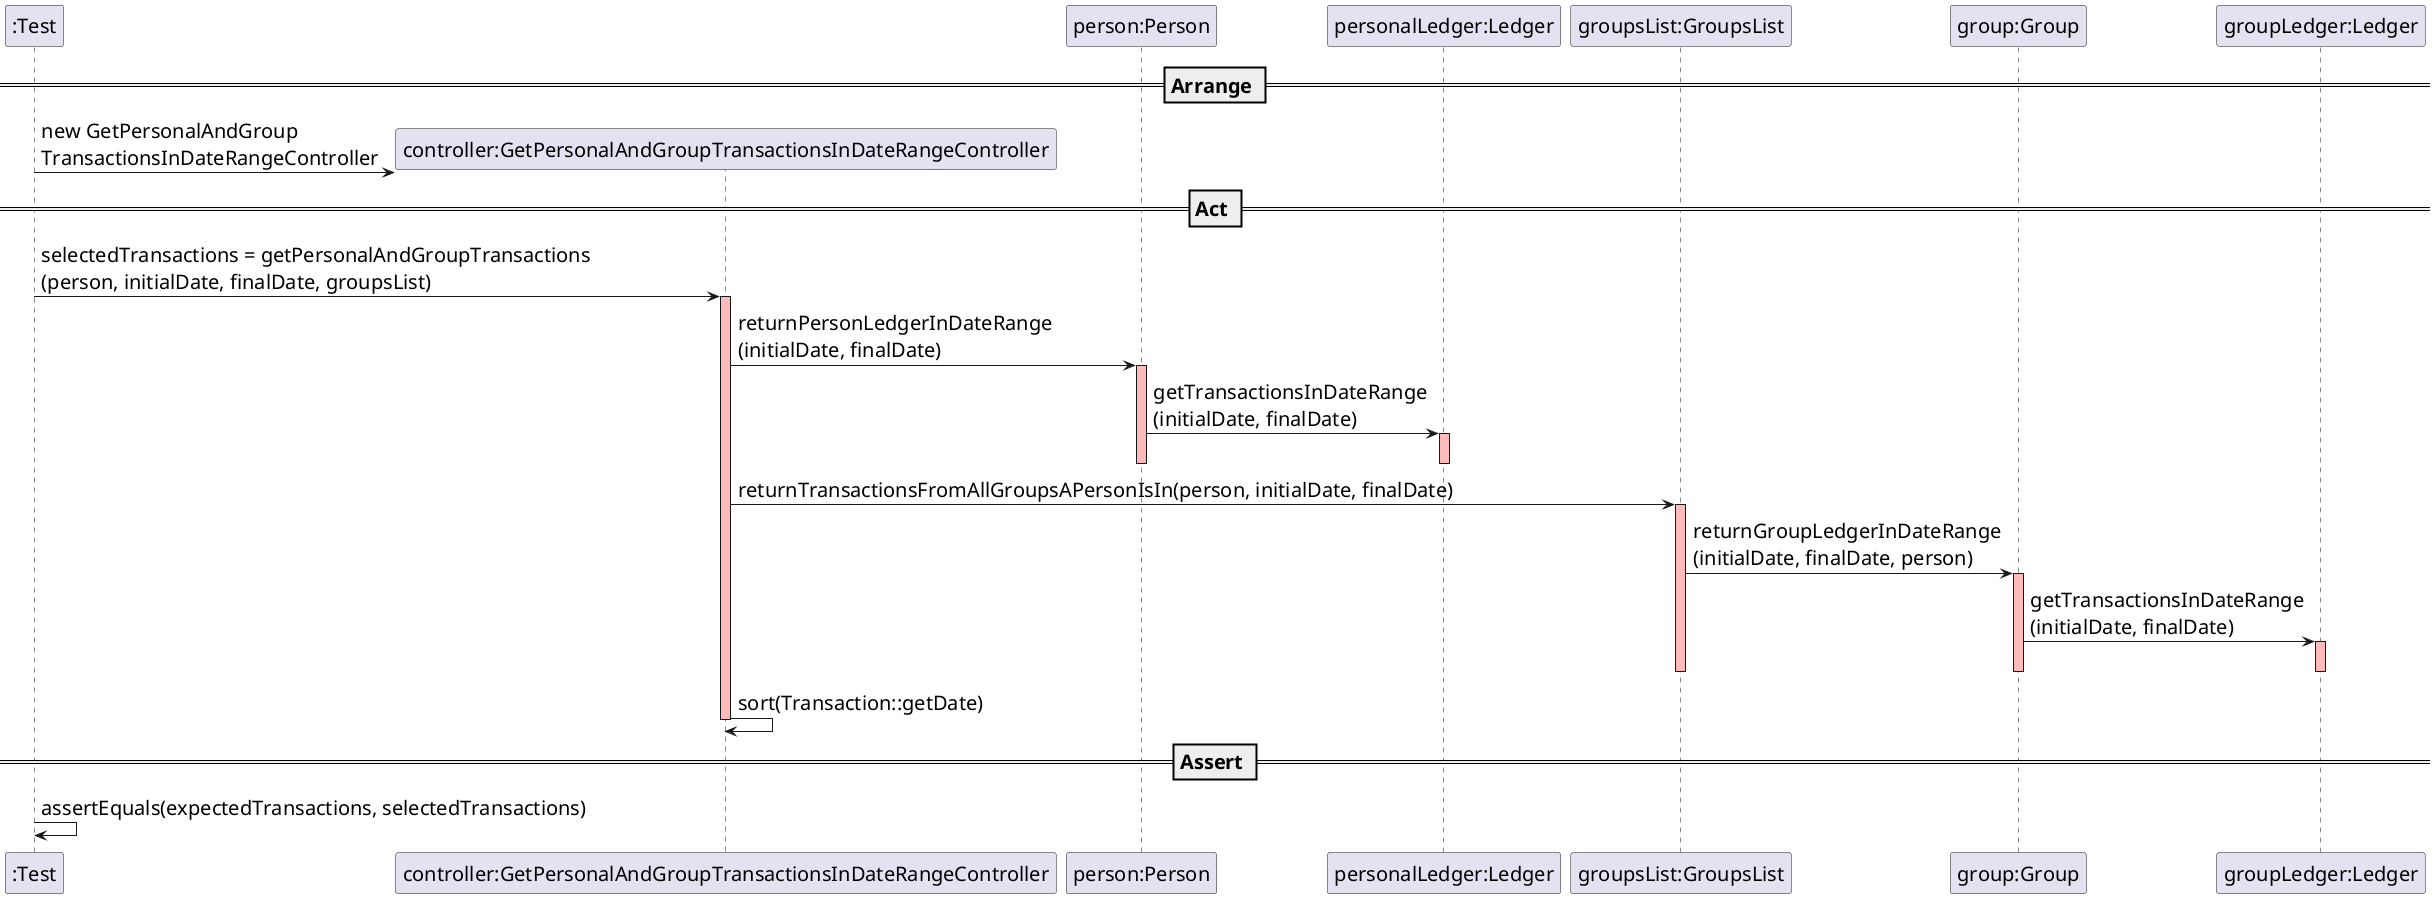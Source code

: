 @startuml
skinparam DefaultFontSize 20
participant ":Test"

== Arrange ==

create "controller:GetPersonalAndGroupTransactionsInDateRangeController"
":Test" -> "controller:GetPersonalAndGroupTransactionsInDateRangeController" : new GetPersonalAndGroup\nTransactionsInDateRangeController

participant "person:Person"
participant "personalLedger:Ledger"
participant "groupsList:GroupsList"
participant "group:Group"
participant "groupLedger:Ledger"
== Act ==

":Test" -> "controller:GetPersonalAndGroupTransactionsInDateRangeController" : selectedTransactions = getPersonalAndGroupTransactions\n(person, initialDate, finalDate, groupsList)
activate "controller:GetPersonalAndGroupTransactionsInDateRangeController" #FFBBBB

"controller:GetPersonalAndGroupTransactionsInDateRangeController" -> "person:Person" : returnPersonLedgerInDateRange\n(initialDate, finalDate)
activate "person:Person" #FFBBBB
"person:Person" -> "personalLedger:Ledger" : getTransactionsInDateRange\n(initialDate, finalDate)
activate "personalLedger:Ledger" #FFBBBB

deactivate "personalLedger:Ledger" #FFBBBB
deactivate "person:Person"

"controller:GetPersonalAndGroupTransactionsInDateRangeController" -> "groupsList:GroupsList" : returnTransactionsFromAllGroupsAPersonIsIn(person, initialDate, finalDate)
activate "groupsList:GroupsList" #FFBBBB
"groupsList:GroupsList" -> "group:Group" : returnGroupLedgerInDateRange\n(initialDate, finalDate, person)
activate "group:Group" #FFBBBB
"group:Group" -> "groupLedger:Ledger" : getTransactionsInDateRange\n(initialDate, finalDate)
activate "groupLedger:Ledger" #FFBBBB

deactivate "groupLedger:Ledger" #FFBBBB
deactivate "group:Group"
deactivate "groupsList:GroupsList"

"controller:GetPersonalAndGroupTransactionsInDateRangeController" -> "controller:GetPersonalAndGroupTransactionsInDateRangeController": sort(Transaction::getDate)
deactivate "controller:GetPersonalAndGroupTransactionsInDateRangeController" #FFBBBB

== Assert ==

":Test" -> ":Test" : assertEquals(expectedTransactions, selectedTransactions)

@enduml